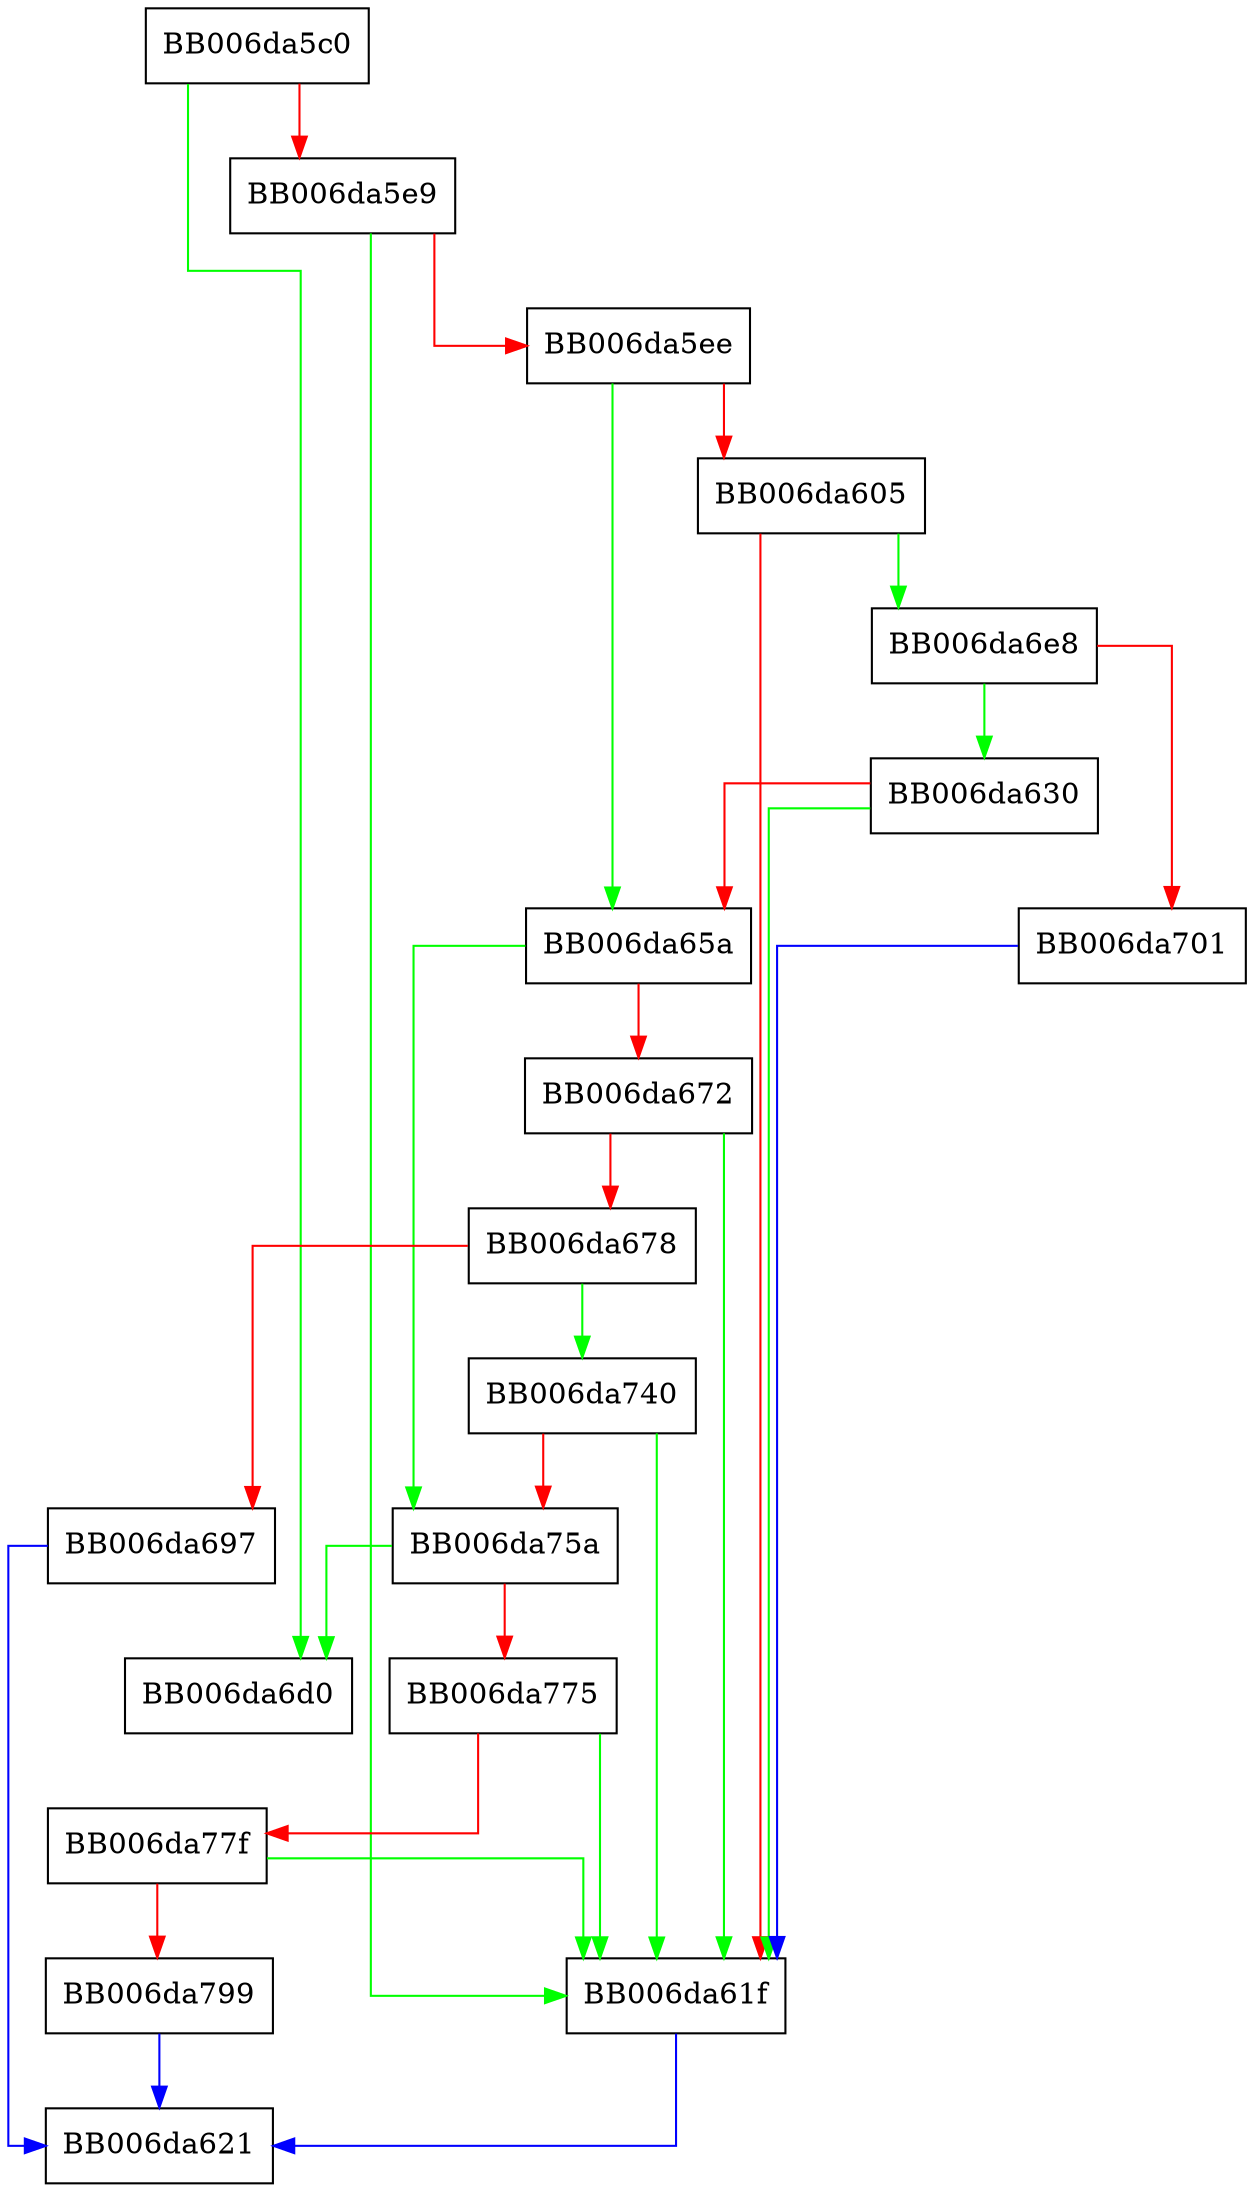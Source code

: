 digraph gmac_set_ctx_params {
  node [shape="box"];
  graph [splines=ortho];
  BB006da5c0 -> BB006da6d0 [color="green"];
  BB006da5c0 -> BB006da5e9 [color="red"];
  BB006da5e9 -> BB006da61f [color="green"];
  BB006da5e9 -> BB006da5ee [color="red"];
  BB006da5ee -> BB006da65a [color="green"];
  BB006da5ee -> BB006da605 [color="red"];
  BB006da605 -> BB006da6e8 [color="green"];
  BB006da605 -> BB006da61f [color="red"];
  BB006da61f -> BB006da621 [color="blue"];
  BB006da630 -> BB006da61f [color="green"];
  BB006da630 -> BB006da65a [color="red"];
  BB006da65a -> BB006da75a [color="green"];
  BB006da65a -> BB006da672 [color="red"];
  BB006da672 -> BB006da61f [color="green"];
  BB006da672 -> BB006da678 [color="red"];
  BB006da678 -> BB006da740 [color="green"];
  BB006da678 -> BB006da697 [color="red"];
  BB006da697 -> BB006da621 [color="blue"];
  BB006da6e8 -> BB006da630 [color="green"];
  BB006da6e8 -> BB006da701 [color="red"];
  BB006da701 -> BB006da61f [color="blue"];
  BB006da740 -> BB006da61f [color="green"];
  BB006da740 -> BB006da75a [color="red"];
  BB006da75a -> BB006da6d0 [color="green"];
  BB006da75a -> BB006da775 [color="red"];
  BB006da775 -> BB006da61f [color="green"];
  BB006da775 -> BB006da77f [color="red"];
  BB006da77f -> BB006da61f [color="green"];
  BB006da77f -> BB006da799 [color="red"];
  BB006da799 -> BB006da621 [color="blue"];
}